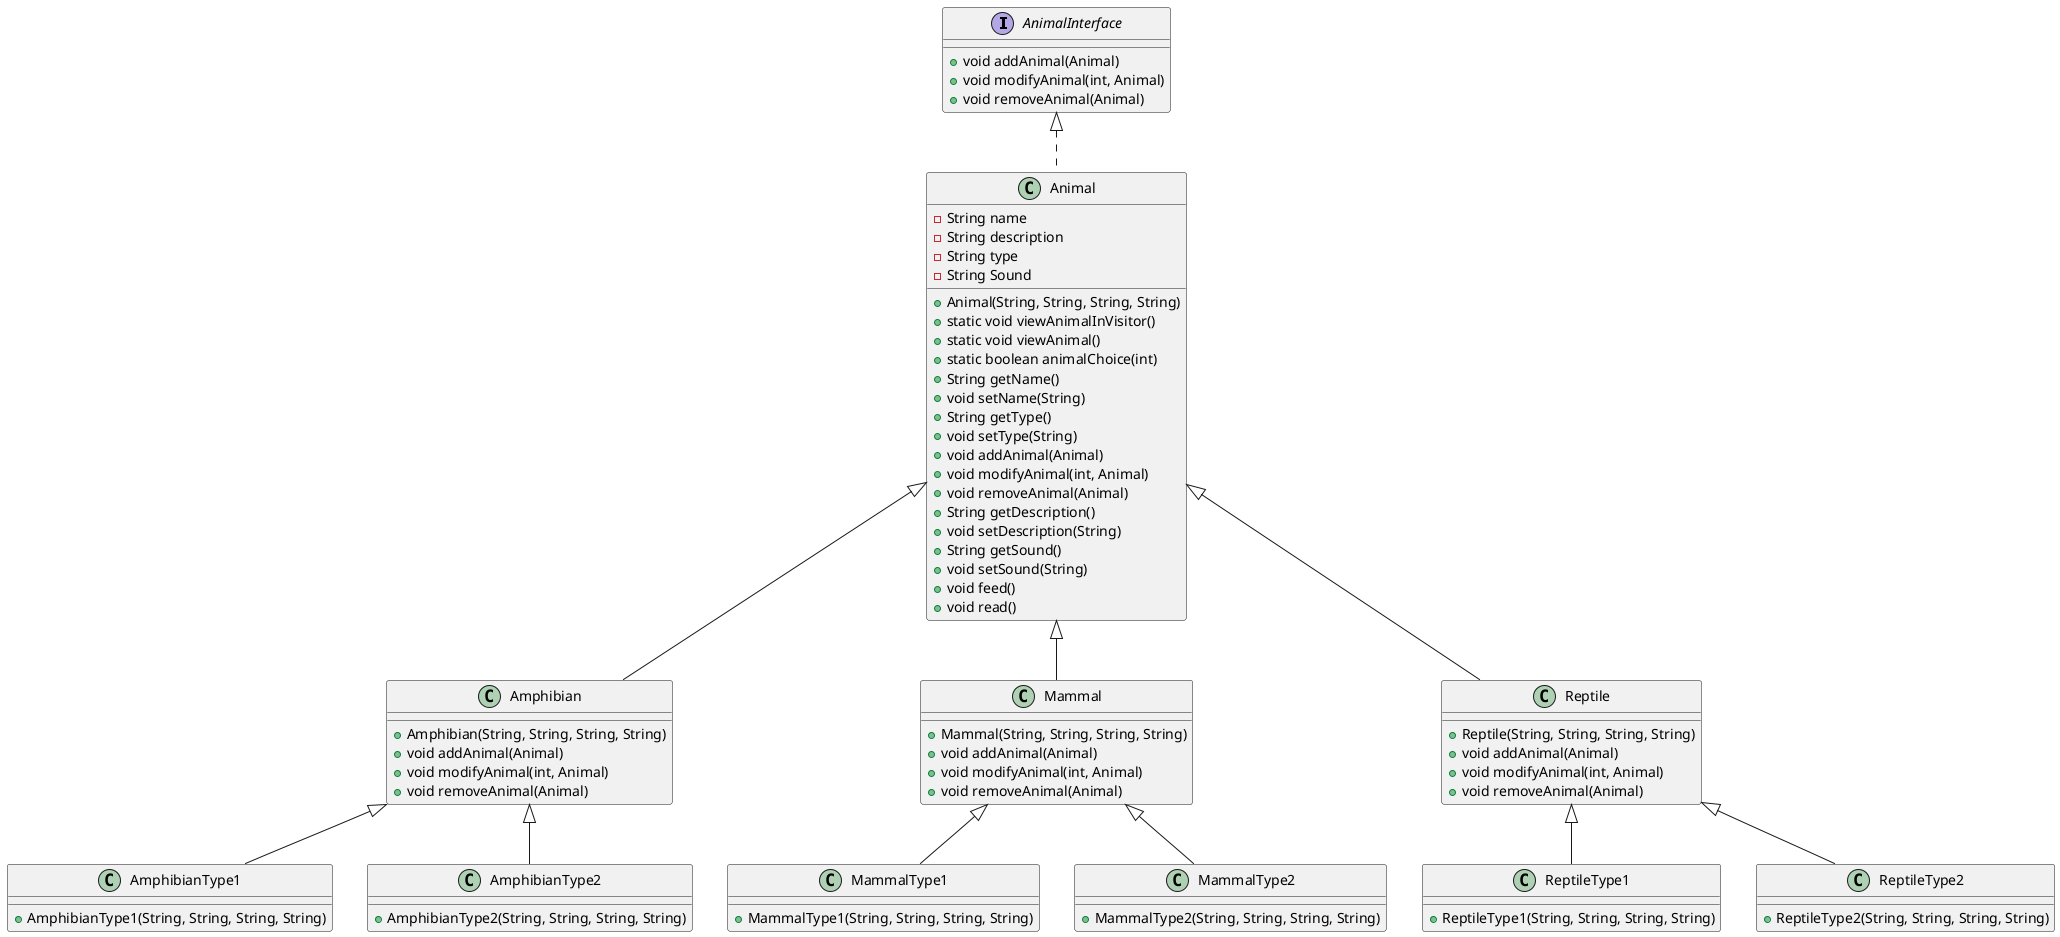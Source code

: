 @startuml zooDiagram

interface AnimalInterface {
        + void addAnimal(Animal)
        + void modifyAnimal(int, Animal)
        + void removeAnimal(Animal)
}

class Animal implements AnimalInterface{
        - String name
        - String description
        - String type
        - String Sound
        + Animal(String, String, String, String)
        + static void viewAnimalInVisitor()
        + static void viewAnimal()
        + static boolean animalChoice(int)
        + String getName()
        + void setName(String)
        + String getType()
        + void setType(String)
        + void addAnimal(Animal)
        + void modifyAnimal(int, Animal)
        + void removeAnimal(Animal)
        + String getDescription()
        + void setDescription(String)
        + String getSound()
        + void setSound(String)
        + void feed()
        + void read()
    }

    class Amphibian extends Animal{
        + Amphibian(String, String, String, String)
        + void addAnimal(Animal)
        + void modifyAnimal(int, Animal)
        + void removeAnimal(Animal)
    }

    class AmphibianType1 extends Amphibian{
        + AmphibianType1(String, String, String, String)
    }

    class AmphibianType2 extends Amphibian{
        + AmphibianType2(String, String, String, String)
    }

    class Mammal extends Animal{
        + Mammal(String, String, String, String)
        + void addAnimal(Animal)
        + void modifyAnimal(int, Animal)
        + void removeAnimal(Animal)
    }

    class MammalType1 extends Mammal{
        + MammalType1(String, String, String, String)
    }

    class MammalType2 extends Mammal{
        + MammalType2(String, String, String, String)
    }

    class Reptile extends Animal{
        + Reptile(String, String, String, String)
        + void addAnimal(Animal)
        + void modifyAnimal(int, Animal)
        + void removeAnimal(Animal)
    }

    class ReptileType1 extends Reptile{
        + ReptileType1(String, String, String, String)
    }

    class ReptileType2 extends Reptile{
        + ReptileType2(String, String, String, String)
    }

@enduml